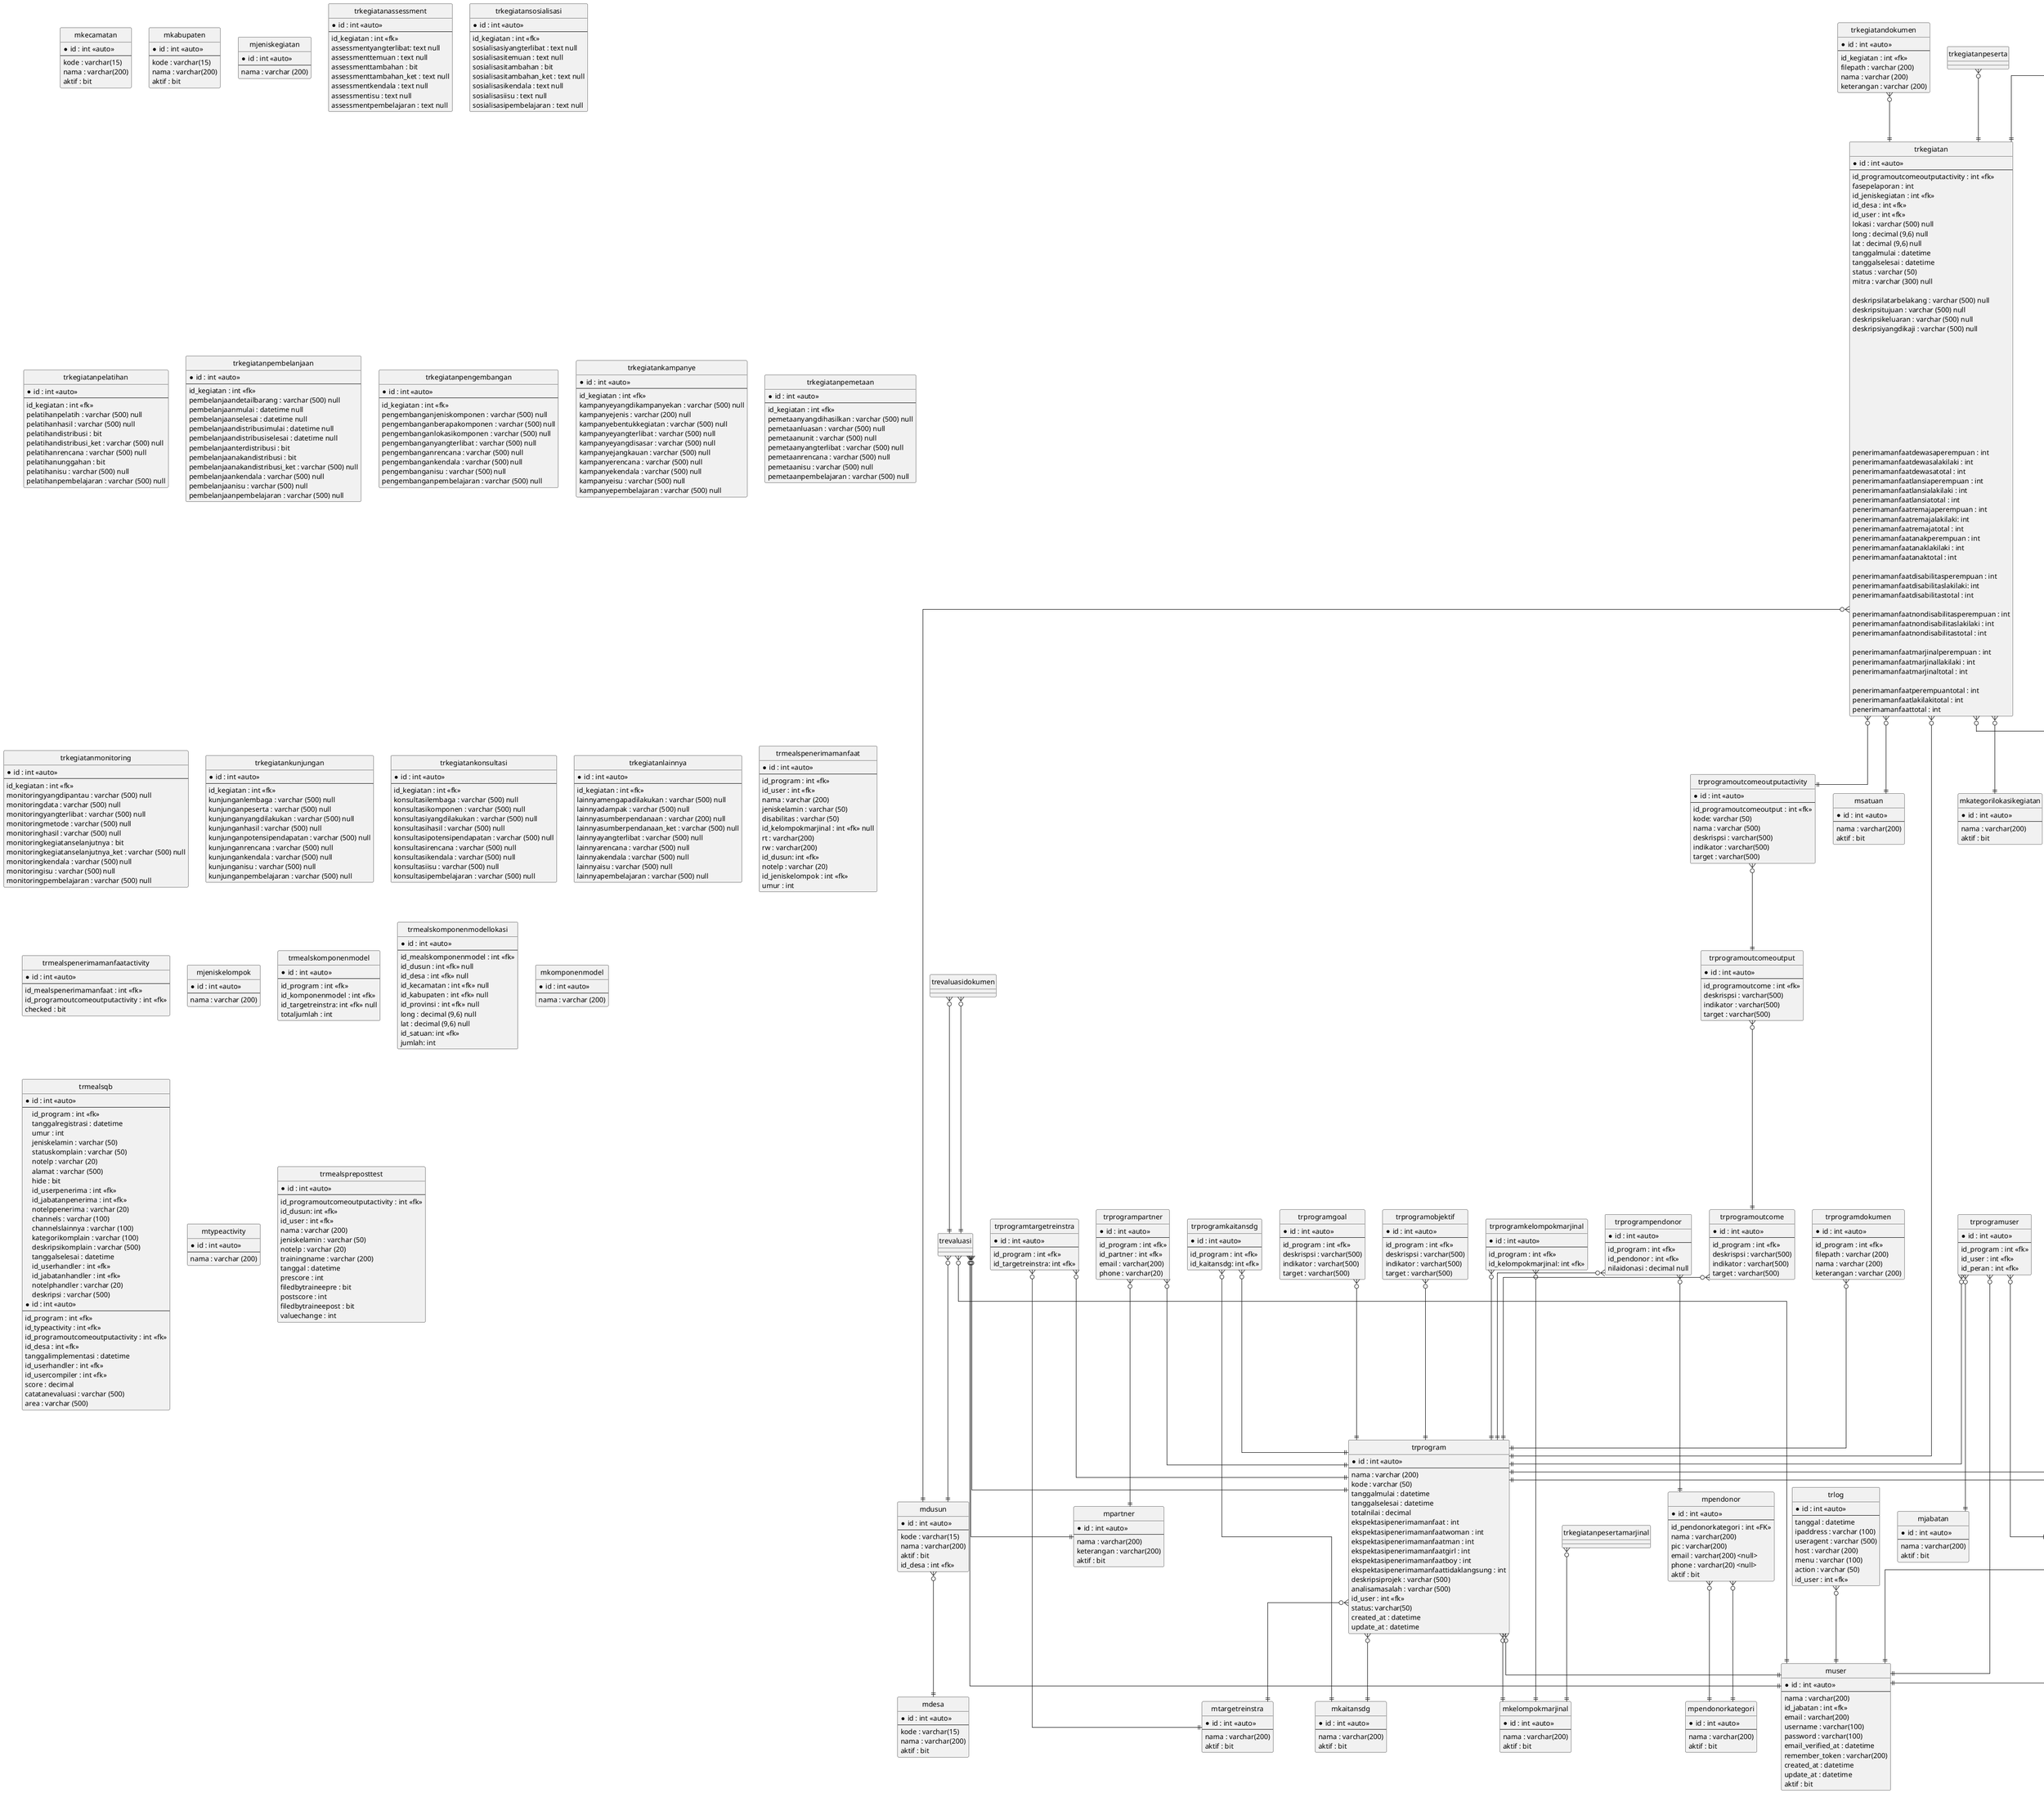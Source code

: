 @startuml erd

hide circle
skinparam linetype ortho

entity "mdusun" as mdusun {
    *id : int <<auto>>
    --
    kode : varchar(15)
    nama : varchar(200)
    aktif : bit
    id_desa : int <<fk>>
}
entity "mdesa" as mdesa {
    *id : int <<auto>>
    --
    kode : varchar(15)
    nama : varchar(200)
    aktif : bit
}

entity "mkecamatan" as mkecamatan {
    *id : int <<auto>>
    --
    kode : varchar(15)
    nama : varchar(200)
    aktif : bit
}

entity "mkabupaten" as mkabupaten {
    *id : int <<auto>>
    --
    kode : varchar(15)
    nama : varchar(200)
    aktif : bit
}

entity "mprovinsi" as mprovinsi {
    *id : int <<auto>>
    --
    kode : varchar(15)
    nama : varchar(200)
    aktif : bit
}

entity "mkategorilokasikegiatan" as mkategorilokasikegiatan {
    *id : int <<auto>>
    --
    nama : varchar(200)
    aktif : bit
}

entity "mjabatan" as mjabatan {
    *id : int <<auto>>
    --
    nama : varchar(200)
    aktif : bit
}

entity "mjenisbantuan" as mjenisbantuan {
    *id : int <<auto>>
    --
    nama : varchar(200)
    aktif : bit
}

entity "mtargetreinstra" as mtargetreinstra {
    *id : int <<auto>>
    --
    nama : varchar(200)
    aktif : bit
}

entity "mkaitansdg" as mkaitansdg {
    *id : int <<auto>>
    --
    nama : varchar(200)
    aktif : bit
}

entity "mkelompokmarjinal" as mkelompokmarjinal {
    *id : int <<auto>>
    --
    nama : varchar(200)
    aktif : bit
}


entity "mpartner" as mpartner {
    *id : int <<auto>>
    --
    nama : varchar(200)
    keterangan : varchar(200)
    aktif : bit
}

entity "msatuan" as msatuan {
    *id : int <<auto>>
    --
    nama : varchar(200)
    aktif : bit
}

entity "mpendonor" as mpendonor{
    *id : int <<auto>>
    --
    id_pendonorkategori : int <<FK>>
    nama : varchar(200)
    pic : varchar(200)
    email : varchar(200) <null>
    phone : varchar(20) <null>
    aktif : bit
}

entity "mpendonorkategori" as mpendonorkategori{
    *id : int <<auto>>
    --
    nama : varchar(200)
    aktif : bit
}

entity "muser" as muser {
    *id : int <<auto>>
    --
    nama : varchar(200)
    id_jabatan : int <<fk>>
    email : varchar(200)
    username : varchar(100)
    password : varchar(100)
    email_verified_at : datetime
    remember_token : varchar(200)
    created_at : datetime
    update_at : datetime
    aktif : bit
}

entity "mrole" as mrole {
    *id : int <<auto>>
    --
    nama : varchar(200)
    created_at : datetime
    update_at : datetime
    aktif : bit
}

entity "muserrole" as muserrole {
    *id : int <<auto>>
    --
    id_user : int <<fk>>
    id_role : int <<fk>>
    created_at : datetime
    update_at : datetime
}

entity "mperan" as mperan {
    *id : int <<auto>>
    --
    nama : varchar(200)
    aktif : bit
}

entity "trprogram" as trprogram {
    *id : int <<auto>>
    --
    nama : varchar (200)
    kode : varchar (50)
    tanggalmulai : datetime
    tanggalselesai : datetime
    totalnilai : decimal
    ekspektasipenerimamanfaat : int
    ekspektasipenerimamanfaatwoman : int
    ekspektasipenerimamanfaatman : int
    ekspektasipenerimamanfaatgirl : int
    ekspektasipenerimamanfaatboy : int
    ekspektasipenerimamanfaattidaklangsung : int
    deskripsiprojek : varchar (500)
    analisamasalah : varchar (500)
    id_user : int <<fk>>
    status: varchar(50)
    created_at : datetime
    update_at : datetime
}

entity "trprogramtargetreinstra" as trprogramtargetreinstra {
    *id : int <<auto>>
    --
    id_program : int <<fk>>
    id_targetreinstra: int <<fk>>
}

entity "trprogramkaitansdg" as trprogramkaitansdg {
    *id : int <<auto>>
    --
    id_program : int <<fk>>
    id_kaitansdg: int <<fk>>
}

entity "trprogramkelompokmarjinal" as trprogramkelompokmarjinal {
    *id : int <<auto>>
    --
    id_program : int <<fk>>
    id_kelompokmarjinal: int <<fk>>
}

entity "trprogrampendonor" as trprogrampendonor {
    *id : int <<auto>>
    --
    id_program : int <<fk>>
    id_pendonor : int <<fk>>
    nilaidonasi : decimal null
}

entity "trprogrampartner" as trprogrampartner {
    *id : int <<auto>>
    --
    id_program : int <<fk>>
    id_partner : int <<fk>>
    email : varchar(200)
    phone : varchar(20)
}

entity "trprogramuser" as trprogramuser {
    *id : int <<auto>>
    --
    id_program : int <<fk>>
    id_user : int <<fk>>
    id_peran : int <<fk>>
}

entity "trprogramgoal" as trprogramgoal {
    *id : int <<auto>>
    --
    id_program : int <<fk>>
    deskrispsi : varchar(500)
    indikator : varchar(500)
    target : varchar(500)
}

entity "trprogramobjektif" as trprogramobjektif {
    *id : int <<auto>>
    --
    id_program : int <<fk>>
    deskrispsi : varchar(500)
    indikator : varchar(500)
    target : varchar(500)
}

entity "trprogramoutcome" as trprogramoutcome {
    *id : int <<auto>>
    --
    id_program : int <<fk>>
    deskrispsi : varchar(500)
    indikator : varchar(500)
    target : varchar(500)
}

entity "trprogramoutcomeoutput" as trprogramoutcomeoutput {
    *id : int <<auto>>
    --
    id_programoutcome : int <<fk>>
    deskrispsi : varchar(500)
    indikator : varchar(500)
    target : varchar(500)
}

entity "trprogramoutcomeoutputactivity" as trprogramoutcomeoutputactivity {
    *id : int <<auto>>
    --
    id_programoutcomeoutput : int <<fk>>
    kode: varchar (50)
    nama : varchar (500)
    deskrispsi : varchar(500)
    indikator : varchar(500)
    target : varchar(500)
}

entity "trprogramlokasi" as trprogramlokasi {
    *id : int <<auto>>
    --
    id_program : int <<fk>>
    id_provinsi : int <<fk>>
}

entity "trprogramreportschedule" as trprogramreportschedule {
    *id : int <<auto>>
    --
    id_program : int <<fk>>
    tanggal : datetime
    keterangan : varchar (500)
}

entity "trprogramdokumen" as trprogramdokumen {
    *id : int <<auto>>
    --
    id_program : int <<fk>>
    filepath : varchar (200)
    nama : varchar (200)
    keterangan : varchar (200)
}

entity "trkegiatan" as trkegiatan {
    *id : int <<auto>>
    --
    id_programoutcomeoutputactivity : int <<fk>>
    fasepelaporan : int
    id_jeniskegiatan : int <<fk>>
    id_desa : int <<fk>>
    id_user : int <<fk>>
    lokasi : varchar (500) null
    long : decimal (9,6) null
    lat : decimal (9,6) null
    tanggalmulai : datetime
    tanggalselesai : datetime
    status : varchar (50)
    mitra : varchar (300) null

    deskripsilatarbelakang : varchar (500) null
    deskripsitujuan : varchar (500) null
    deskripsikeluaran : varchar (500) null
    deskripsiyangdikaji : varchar (500) null








    



    penerimamanfaatdewasaperempuan : int
    penerimamanfaatdewasalakilaki : int
    penerimamanfaatdewasatotal : int
    penerimamanfaatlansiaperempuan : int
    penerimamanfaatlansialakilaki : int
    penerimamanfaatlansiatotal : int
    penerimamanfaatremajaperempuan : int
    penerimamanfaatremajalakilaki: int
    penerimamanfaatremajatotal : int
    penerimamanfaatanakperempuan : int
    penerimamanfaatanaklakilaki : int
    penerimamanfaatanaktotal : int

    penerimamanfaatdisabilitasperempuan : int
    penerimamanfaatdisabilitaslakilaki: int
    penerimamanfaatdisabilitastotal : int

    penerimamanfaatnondisabilitasperempuan : int
    penerimamanfaatnondisabilitaslakilaki : int
    penerimamanfaatnondisabilitastotal : int

    penerimamanfaatmarjinalperempuan : int
    penerimamanfaatmarjinallakilaki : int
    penerimamanfaatmarjinaltotal : int

    penerimamanfaatperempuantotal : int
    penerimamanfaatlakilakitotal : int
    penerimamanfaattotal : int
}

entity "mjeniskegiatan" as mjeniskegiatan {
    *id : int <<auto>>
    --
    nama : varchar (200)
}

entity "trkegiatanassessment" as trkegiatanassessment {
    *id : int <<auto>>
    --
    id_kegiatan : int <<fk>>
    assessmentyangterlibat: text null
    assessmenttemuan : text null
    assessmenttambahan : bit
    assessmenttambahan_ket : text null
    assessmentkendala : text null
    assessmentisu : text null
    assessmentpembelajaran : text null
}

entity "trkegiatansosialisasi" as trkegiatansosialisasi {
    *id : int <<auto>>
    --
    id_kegiatan : int <<fk>>
    sosialisasiyangterlibat : text null
    sosialisasitemuan : text null
    sosialisasitambahan : bit
    sosialisasitambahan_ket : text null
    sosialisasikendala : text null
    sosialisasiisu : text null
    sosialisasipembelajaran : text null
}

entity "trkegiatanpelatihan" as trkegiatanpelatihan {
    *id : int <<auto>>
    --
    id_kegiatan : int <<fk>>
    pelatihanpelatih : varchar (500) null
    pelatihanhasil : varchar (500) null
    pelatihandistribusi : bit
    pelatihandistribusi_ket : varchar (500) null
    pelatihanrencana : varchar (500) null
    pelatihanunggahan : bit
    pelatihanisu : varchar (500) null
    pelatihanpembelajaran : varchar (500) null
}

entity "trkegiatanpembelanjaan" as trkegiatanpembelanjaan {
    *id : int <<auto>>
    --
    id_kegiatan : int <<fk>>
    pembelanjaandetailbarang : varchar (500) null
    pembelanjaanmulai : datetime null
    pembelanjaanselesai : datetime null
    pembelanjaandistribusimulai : datetime null
    pembelanjaandistribusiselesai : datetime null
    pembelanjaanterdistribusi : bit
    pembelanjaanakandistribusi : bit
    pembelanjaanakandistribusi_ket : varchar (500) null
    pembelanjaankendala : varchar (500) null
    pembelanjaanisu : varchar (500) null
    pembelanjaanpembelajaran : varchar (500) null
}

entity "trkegiatanpengembangan" as trkegiatanpengembangan {
    *id : int <<auto>>
    --
    id_kegiatan : int <<fk>>
    pengembanganjeniskomponen : varchar (500) null
    pengembanganberapakomponen : varchar (500) null
    pengembanganlokasikomponen : varchar (500) null
    pengembanganyangterlibat : varchar (500) null
    pengembanganrencana : varchar (500) null
    pengembangankendala : varchar (500) null
    pengembanganisu : varchar (500) null
    pengembanganpembelajaran : varchar (500) null
}

entity "trkegiatankampanye" as trkegiatankampanye {
    *id : int <<auto>>
    --
    id_kegiatan : int <<fk>>
    kampanyeyangdikampanyekan : varchar (500) null
    kampanyejenis : varchar (200) null
    kampanyebentukkegiatan : varchar (500) null
    kampanyeyangterlibat : varchar (500) null
    kampanyeyangdisasar : varchar (500) null
    kampanyejangkauan : varchar (500) null
    kampanyerencana : varchar (500) null
    kampanyekendala : varchar (500) null
    kampanyeisu : varchar (500) null
    kampanyepembelajaran : varchar (500) null
}

entity "trkegiatanpemetaan" as trkegiatanpemetaan {
    *id : int <<auto>>
    --
    id_kegiatan : int <<fk>>
    pemetaanyangdihasilkan : varchar (500) null
    pemetaanluasan : varchar (500) null
    pemetaanunit : varchar (500) null
    pemetaanyangterlibat : varchar (500) null
    pemetaanrencana : varchar (500) null
    pemetaanisu : varchar (500) null
    pemetaanpembelajaran : varchar (500) null
}

entity "trkegiatanmonitoring" as trkegiatanmonitoring {
    *id : int <<auto>>
    --
    id_kegiatan : int <<fk>>
    monitoringyangdipantau : varchar (500) null
    monitoringdata : varchar (500) null
    monitoringyangterlibat : varchar (500) null
    monitoringmetode : varchar (500) null
    monitoringhasil : varchar (500) null
    monitoringkegiatanselanjutnya : bit
    monitoringkegiatanselanjutnya_ket : varchar (500) null
    monitoringkendala : varchar (500) null
    monitoringisu : varchar (500) null
    monitoringpembelajaran : varchar (500) null
}

entity "trkegiatankunjungan" as trkegiatankunjungan {
    *id : int <<auto>>
    --
    id_kegiatan : int <<fk>>
    kunjunganlembaga : varchar (500) null
    kunjunganpeserta : varchar (500) null
    kunjunganyangdilakukan : varchar (500) null
    kunjunganhasil : varchar (500) null
    kunjunganpotensipendapatan : varchar (500) null
    kunjunganrencana : varchar (500) null
    kunjungankendala : varchar (500) null
    kunjunganisu : varchar (500) null
    kunjunganpembelajaran : varchar (500) null
}

entity "trkegiatankonsultasi" as trkegiatankonsultasi {
    *id : int <<auto>>
    --
    id_kegiatan : int <<fk>>
    konsultasilembaga : varchar (500) null
    konsultasikomponen : varchar (500) null
    konsultasiyangdilakukan : varchar (500) null
    konsultasihasil : varchar (500) null
    konsultasipotensipendapatan : varchar (500) null
    konsultasirencana : varchar (500) null
    konsultasikendala : varchar (500) null
    konsultasiisu : varchar (500) null
    konsultasipembelajaran : varchar (500) null
}

entity "trkegiatanlainnya" as trkegiatanlainnya {
    *id : int <<auto>>
    --
    id_kegiatan : int <<fk>>
    lainnyamengapadilakukan : varchar (500) null
    lainnyadampak : varchar (500) null
    lainnyasumberpendanaan : varchar (200) null
    lainnyasumberpendanaan_ket : varchar (500) null
    lainnyayangterlibat : varchar (500) null
    lainnyarencana : varchar (500) null
    lainnyakendala : varchar (500) null
    lainnyaisu : varchar (500) null
    lainnyapembelajaran : varchar (500) null
}

entity "trkegiatandokumen" as trkegiatandokumen {
    *id : int <<auto>>
    --
    id_kegiatan : int <<fk>>
    filepath : varchar (200)
    nama : varchar (200)
    keterangan : varchar (200)
}

entity "trkegiatanpenulis" as trkegiatanpenulis {
    *id : int <<auto>>
    --
    id_kegiatan : int <<fk>>
    id_user : int <<fk>>
    id_peran : int <<fk>>
}

entity "trmealspenerimamanfaat" as trprogrampenerimamanfaat {
    *id : int <<auto>>
    --
    id_program : int <<fk>>
    id_user : int <<fk>>
    nama : varchar (200)
    jeniskelamin : varchar (50)
    disabilitas : varchar (50)
    id_kelompokmarjinal : int <<fk>> null
    rt : varchar(200)
    rw : varchar(200)
    id_dusun: int <<fk>>
    notelp : varchar (20)
    id_jeniskelompok : int <<fk>>
    umur : int
}

entity "trmealspenerimamanfaatactivity" as trmealspenerimamanfaatactivity {
    *id : int <<auto>>
    --
    id_mealspenerimamanfaat : int <<fk>>
    id_programoutcomeoutputactivity : int <<fk>>
    checked : bit
}

entity "mjeniskelompok" as mjeniskelompok {
    *id : int <<auto>>
    --
    nama : varchar (200)
}

entity "trmealskomponenmodel" as trmealskomponenmodel {
    *id : int <<auto>>
    --
     id_program : int <<fk>>
     id_komponenmodel : int <<fk>>
     id_targetreinstra: int <<fk>> null
     totaljumlah : int
}

entity "trmealskomponenmodellokasi" as trmealskomponenmodellokasi {
    *id : int <<auto>>
    --
     id_mealskomponenmodel : int <<fk>>
     id_dusun : int <<fk>> null
     id_desa : int <<fk>> null
     id_kecamatan : int <<fk>> null
     id_kabupaten : int <<fk>> null
     id_provinsi : int <<fk>> null
     long : decimal (9,6) null
     lat : decimal (9,6) null
     id_satuan: int <<fk>>
     jumlah: int
}

entity "mkomponenmodel" as mkomponenmodel {
    *id : int <<auto>>
    --
    nama : varchar (200)
}

entity "trmealsfrm" as trmealsfrm {
    *id : int <<auto>>
    --
    id_program : int <<fk>>
    tanggalregistrasi : datetime
    umur : int
    jeniskelamin : varchar (50)
    statuskomplain : varchar (50)
    notelp : varchar (20)
    alamat : varchar (500)
    hide : bit
    id_userpenerima : int <<fk>>
    id_jabatanpenerima : int <<fk>>
    notelppenerima : varchar (20)
    channels : varchar (100)
    channelslainnya : varchar (100)
    kategorikomplain : varchar (100)
    deskripsikomplain : varchar (500)
    tanggalselesai : datetime
    id_userhandler : int <<fk>>
    id_jabatanhandler : int <<fk>>
    notelphandler : varchar (20)
    deskripsi : varchar (500)
}

entity "trmealsqb" as trmealsfrm {
    *id : int <<auto>>
    --
    id_program : int <<fk>>
    id_typeactivity : int <<fk>>
    id_programoutcomeoutputactivity : int <<fk>>
    id_desa : int <<fk>>
    tanggalimplementasi : datetime
    id_userhandler : int <<fk>>
    id_usercompiler : int <<fk>>
    score : decimal
    catatanevaluasi : varchar (500)
    area : varchar (500)
}

entity "mtypeactivity" as mtypeactivity {
    *id : int <<auto>>
    --
    nama : varchar (200)
}

entity "trmealspreposttest" as trmealspreposttest {
    *id : int <<auto>>
    --
    id_programoutcomeoutputactivity : int <<fk>>
    id_dusun: int <<fk>>
    id_user : int <<fk>>
    nama : varchar (200)
    jeniskelamin : varchar (50)
    notelp : varchar (20)
    trainingname : varchar (200)
    tanggal : datetime
    prescore : int
    filedbytraineepre : bit
    postscore : int
    filedbytraineepost : bit
    valuechange : int
}

entity "trlog" as trlog {
    *id : int <<auto>>
    --
    tanggal : datetime
    ipaddress : varchar (100)
    useragent : varchar (500)
    host : varchar (200)
    menu : varchar (100)
    action : varchar (50)
    id_user : int <<fk>>
}

mdusun }o--|| mdesa
muserrole }o--|| muser
muserrole }o--|| mrole
mpendonor }o--|| mpendonorkategori
trprogram }o--|| mkelompokmarjinal
trprogram }o--|| mtargetreinstra
trprogram }o--|| mkaitansdg
trprogram }o--|| muser
trprogrampendonor }o--|| trprogram
trprogrampendonor }o--|| mpendonor
trprogrampartner }o--|| trprogram
trprogrampartner }o--|| mpartner
trprogramuser }o--|| trprogram
trprogramuser }o--|| muser
trprogramuser }o--|| mjabatan
trprogramgoal }o--|| trprogram
trprogramobjektif }o--|| trprogram
trprogramoutcome }o--|| trprogram
trprogramlokasi }o--|| trprogram
trprogramlokasi }o--|| mprovinsi
trprogramreportschedule }o--|| trprogram
trprogramdokumen }o--|| trprogram
trkegiatan }o--|| trprogram
trkegiatanpeserta }o--|| trkegiatan
trkegiatandokumen }o--|| trkegiatan
trkegiatan }o--|| mdusun
trevaluasi }o--|| mdusun
trevaluasi }o--|| mpartner
trevaluasi }o--|| trprogram
trevaluasi }o--|| muser
trevaluasidokumen }o--|| trevaluasi
trprogramtargetreinstra }o--|| trprogram
trprogramtargetreinstra }o--|| mtargetreinstra
trprogramkaitansdg }o--|| trprogram
trprogramkaitansdg }o--|| mkaitansdg
trprogramkelompokmarjinal }o--|| trprogram
trprogramkelompokmarjinal }o--|| mkelompokmarjinal
mpendonor }o--|| mpendonorkategori
trevaluasi }o--|| muser
trkegiatanpesertamarjinal }o--|| mkelompokmarjinal
trevaluasidokumen }o--|| trevaluasi
trkegiatan }o--|| msatuan
trprogramuser }o--|| mperan
trkegiatanpenulis }o--|| mperan
trkegiatanpenulis }o--|| trkegiatan
trkegiatanpenulis }o--|| muser
trkegiatan }o--|| mjenisbantuan
trkegiatan }o--|| mkategorilokasikegiatan
trprogramoutcomeoutput }o--|| trprogramoutcome
trprogramoutcomeoutputactivity }o--|| trprogramoutcomeoutput
trkegiatan }o--|| trprogramoutcomeoutputactivity
trlog }o--|| muser
@enduml